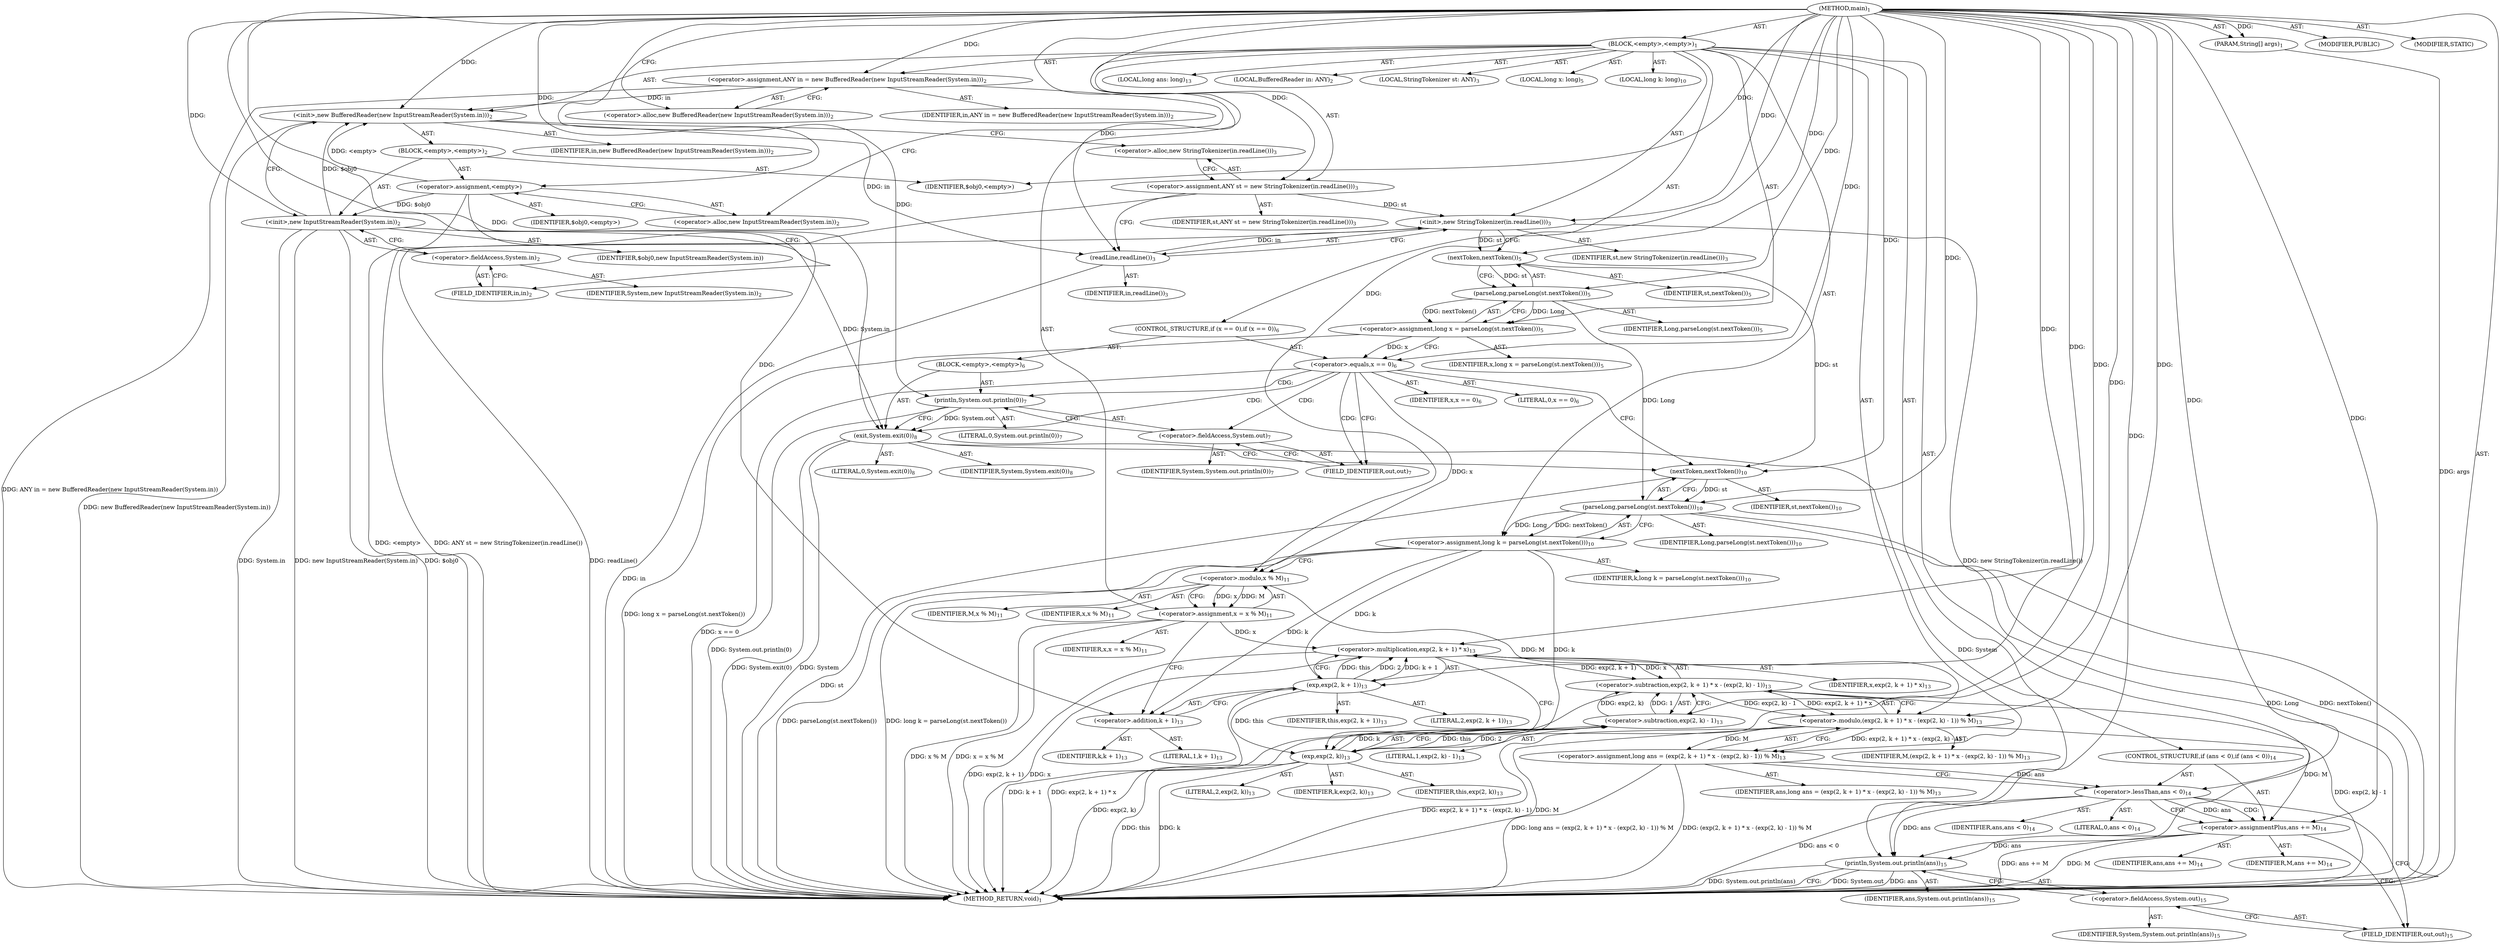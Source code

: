 digraph "main" {  
"21" [label = <(METHOD,main)<SUB>1</SUB>> ]
"22" [label = <(PARAM,String[] args)<SUB>1</SUB>> ]
"23" [label = <(BLOCK,&lt;empty&gt;,&lt;empty&gt;)<SUB>1</SUB>> ]
"4" [label = <(LOCAL,BufferedReader in: ANY)<SUB>2</SUB>> ]
"24" [label = <(&lt;operator&gt;.assignment,ANY in = new BufferedReader(new InputStreamReader(System.in)))<SUB>2</SUB>> ]
"25" [label = <(IDENTIFIER,in,ANY in = new BufferedReader(new InputStreamReader(System.in)))<SUB>2</SUB>> ]
"26" [label = <(&lt;operator&gt;.alloc,new BufferedReader(new InputStreamReader(System.in)))<SUB>2</SUB>> ]
"27" [label = <(&lt;init&gt;,new BufferedReader(new InputStreamReader(System.in)))<SUB>2</SUB>> ]
"3" [label = <(IDENTIFIER,in,new BufferedReader(new InputStreamReader(System.in)))<SUB>2</SUB>> ]
"28" [label = <(BLOCK,&lt;empty&gt;,&lt;empty&gt;)<SUB>2</SUB>> ]
"29" [label = <(&lt;operator&gt;.assignment,&lt;empty&gt;)> ]
"30" [label = <(IDENTIFIER,$obj0,&lt;empty&gt;)> ]
"31" [label = <(&lt;operator&gt;.alloc,new InputStreamReader(System.in))<SUB>2</SUB>> ]
"32" [label = <(&lt;init&gt;,new InputStreamReader(System.in))<SUB>2</SUB>> ]
"33" [label = <(IDENTIFIER,$obj0,new InputStreamReader(System.in))> ]
"34" [label = <(&lt;operator&gt;.fieldAccess,System.in)<SUB>2</SUB>> ]
"35" [label = <(IDENTIFIER,System,new InputStreamReader(System.in))<SUB>2</SUB>> ]
"36" [label = <(FIELD_IDENTIFIER,in,in)<SUB>2</SUB>> ]
"37" [label = <(IDENTIFIER,$obj0,&lt;empty&gt;)> ]
"6" [label = <(LOCAL,StringTokenizer st: ANY)<SUB>3</SUB>> ]
"38" [label = <(&lt;operator&gt;.assignment,ANY st = new StringTokenizer(in.readLine()))<SUB>3</SUB>> ]
"39" [label = <(IDENTIFIER,st,ANY st = new StringTokenizer(in.readLine()))<SUB>3</SUB>> ]
"40" [label = <(&lt;operator&gt;.alloc,new StringTokenizer(in.readLine()))<SUB>3</SUB>> ]
"41" [label = <(&lt;init&gt;,new StringTokenizer(in.readLine()))<SUB>3</SUB>> ]
"5" [label = <(IDENTIFIER,st,new StringTokenizer(in.readLine()))<SUB>3</SUB>> ]
"42" [label = <(readLine,readLine())<SUB>3</SUB>> ]
"43" [label = <(IDENTIFIER,in,readLine())<SUB>3</SUB>> ]
"44" [label = <(LOCAL,long x: long)<SUB>5</SUB>> ]
"45" [label = <(&lt;operator&gt;.assignment,long x = parseLong(st.nextToken()))<SUB>5</SUB>> ]
"46" [label = <(IDENTIFIER,x,long x = parseLong(st.nextToken()))<SUB>5</SUB>> ]
"47" [label = <(parseLong,parseLong(st.nextToken()))<SUB>5</SUB>> ]
"48" [label = <(IDENTIFIER,Long,parseLong(st.nextToken()))<SUB>5</SUB>> ]
"49" [label = <(nextToken,nextToken())<SUB>5</SUB>> ]
"50" [label = <(IDENTIFIER,st,nextToken())<SUB>5</SUB>> ]
"51" [label = <(CONTROL_STRUCTURE,if (x == 0),if (x == 0))<SUB>6</SUB>> ]
"52" [label = <(&lt;operator&gt;.equals,x == 0)<SUB>6</SUB>> ]
"53" [label = <(IDENTIFIER,x,x == 0)<SUB>6</SUB>> ]
"54" [label = <(LITERAL,0,x == 0)<SUB>6</SUB>> ]
"55" [label = <(BLOCK,&lt;empty&gt;,&lt;empty&gt;)<SUB>6</SUB>> ]
"56" [label = <(println,System.out.println(0))<SUB>7</SUB>> ]
"57" [label = <(&lt;operator&gt;.fieldAccess,System.out)<SUB>7</SUB>> ]
"58" [label = <(IDENTIFIER,System,System.out.println(0))<SUB>7</SUB>> ]
"59" [label = <(FIELD_IDENTIFIER,out,out)<SUB>7</SUB>> ]
"60" [label = <(LITERAL,0,System.out.println(0))<SUB>7</SUB>> ]
"61" [label = <(exit,System.exit(0))<SUB>8</SUB>> ]
"62" [label = <(IDENTIFIER,System,System.exit(0))<SUB>8</SUB>> ]
"63" [label = <(LITERAL,0,System.exit(0))<SUB>8</SUB>> ]
"64" [label = <(LOCAL,long k: long)<SUB>10</SUB>> ]
"65" [label = <(&lt;operator&gt;.assignment,long k = parseLong(st.nextToken()))<SUB>10</SUB>> ]
"66" [label = <(IDENTIFIER,k,long k = parseLong(st.nextToken()))<SUB>10</SUB>> ]
"67" [label = <(parseLong,parseLong(st.nextToken()))<SUB>10</SUB>> ]
"68" [label = <(IDENTIFIER,Long,parseLong(st.nextToken()))<SUB>10</SUB>> ]
"69" [label = <(nextToken,nextToken())<SUB>10</SUB>> ]
"70" [label = <(IDENTIFIER,st,nextToken())<SUB>10</SUB>> ]
"71" [label = <(&lt;operator&gt;.assignment,x = x % M)<SUB>11</SUB>> ]
"72" [label = <(IDENTIFIER,x,x = x % M)<SUB>11</SUB>> ]
"73" [label = <(&lt;operator&gt;.modulo,x % M)<SUB>11</SUB>> ]
"74" [label = <(IDENTIFIER,x,x % M)<SUB>11</SUB>> ]
"75" [label = <(IDENTIFIER,M,x % M)<SUB>11</SUB>> ]
"76" [label = <(LOCAL,long ans: long)<SUB>13</SUB>> ]
"77" [label = <(&lt;operator&gt;.assignment,long ans = (exp(2, k + 1) * x - (exp(2, k) - 1)) % M)<SUB>13</SUB>> ]
"78" [label = <(IDENTIFIER,ans,long ans = (exp(2, k + 1) * x - (exp(2, k) - 1)) % M)<SUB>13</SUB>> ]
"79" [label = <(&lt;operator&gt;.modulo,(exp(2, k + 1) * x - (exp(2, k) - 1)) % M)<SUB>13</SUB>> ]
"80" [label = <(&lt;operator&gt;.subtraction,exp(2, k + 1) * x - (exp(2, k) - 1))<SUB>13</SUB>> ]
"81" [label = <(&lt;operator&gt;.multiplication,exp(2, k + 1) * x)<SUB>13</SUB>> ]
"82" [label = <(exp,exp(2, k + 1))<SUB>13</SUB>> ]
"83" [label = <(IDENTIFIER,this,exp(2, k + 1))<SUB>13</SUB>> ]
"84" [label = <(LITERAL,2,exp(2, k + 1))<SUB>13</SUB>> ]
"85" [label = <(&lt;operator&gt;.addition,k + 1)<SUB>13</SUB>> ]
"86" [label = <(IDENTIFIER,k,k + 1)<SUB>13</SUB>> ]
"87" [label = <(LITERAL,1,k + 1)<SUB>13</SUB>> ]
"88" [label = <(IDENTIFIER,x,exp(2, k + 1) * x)<SUB>13</SUB>> ]
"89" [label = <(&lt;operator&gt;.subtraction,exp(2, k) - 1)<SUB>13</SUB>> ]
"90" [label = <(exp,exp(2, k))<SUB>13</SUB>> ]
"91" [label = <(IDENTIFIER,this,exp(2, k))<SUB>13</SUB>> ]
"92" [label = <(LITERAL,2,exp(2, k))<SUB>13</SUB>> ]
"93" [label = <(IDENTIFIER,k,exp(2, k))<SUB>13</SUB>> ]
"94" [label = <(LITERAL,1,exp(2, k) - 1)<SUB>13</SUB>> ]
"95" [label = <(IDENTIFIER,M,(exp(2, k + 1) * x - (exp(2, k) - 1)) % M)<SUB>13</SUB>> ]
"96" [label = <(CONTROL_STRUCTURE,if (ans &lt; 0),if (ans &lt; 0))<SUB>14</SUB>> ]
"97" [label = <(&lt;operator&gt;.lessThan,ans &lt; 0)<SUB>14</SUB>> ]
"98" [label = <(IDENTIFIER,ans,ans &lt; 0)<SUB>14</SUB>> ]
"99" [label = <(LITERAL,0,ans &lt; 0)<SUB>14</SUB>> ]
"100" [label = <(&lt;operator&gt;.assignmentPlus,ans += M)<SUB>14</SUB>> ]
"101" [label = <(IDENTIFIER,ans,ans += M)<SUB>14</SUB>> ]
"102" [label = <(IDENTIFIER,M,ans += M)<SUB>14</SUB>> ]
"103" [label = <(println,System.out.println(ans))<SUB>15</SUB>> ]
"104" [label = <(&lt;operator&gt;.fieldAccess,System.out)<SUB>15</SUB>> ]
"105" [label = <(IDENTIFIER,System,System.out.println(ans))<SUB>15</SUB>> ]
"106" [label = <(FIELD_IDENTIFIER,out,out)<SUB>15</SUB>> ]
"107" [label = <(IDENTIFIER,ans,System.out.println(ans))<SUB>15</SUB>> ]
"108" [label = <(MODIFIER,PUBLIC)> ]
"109" [label = <(MODIFIER,STATIC)> ]
"110" [label = <(METHOD_RETURN,void)<SUB>1</SUB>> ]
  "21" -> "22"  [ label = "AST: "] 
  "21" -> "23"  [ label = "AST: "] 
  "21" -> "108"  [ label = "AST: "] 
  "21" -> "109"  [ label = "AST: "] 
  "21" -> "110"  [ label = "AST: "] 
  "23" -> "4"  [ label = "AST: "] 
  "23" -> "24"  [ label = "AST: "] 
  "23" -> "27"  [ label = "AST: "] 
  "23" -> "6"  [ label = "AST: "] 
  "23" -> "38"  [ label = "AST: "] 
  "23" -> "41"  [ label = "AST: "] 
  "23" -> "44"  [ label = "AST: "] 
  "23" -> "45"  [ label = "AST: "] 
  "23" -> "51"  [ label = "AST: "] 
  "23" -> "64"  [ label = "AST: "] 
  "23" -> "65"  [ label = "AST: "] 
  "23" -> "71"  [ label = "AST: "] 
  "23" -> "76"  [ label = "AST: "] 
  "23" -> "77"  [ label = "AST: "] 
  "23" -> "96"  [ label = "AST: "] 
  "23" -> "103"  [ label = "AST: "] 
  "24" -> "25"  [ label = "AST: "] 
  "24" -> "26"  [ label = "AST: "] 
  "27" -> "3"  [ label = "AST: "] 
  "27" -> "28"  [ label = "AST: "] 
  "28" -> "29"  [ label = "AST: "] 
  "28" -> "32"  [ label = "AST: "] 
  "28" -> "37"  [ label = "AST: "] 
  "29" -> "30"  [ label = "AST: "] 
  "29" -> "31"  [ label = "AST: "] 
  "32" -> "33"  [ label = "AST: "] 
  "32" -> "34"  [ label = "AST: "] 
  "34" -> "35"  [ label = "AST: "] 
  "34" -> "36"  [ label = "AST: "] 
  "38" -> "39"  [ label = "AST: "] 
  "38" -> "40"  [ label = "AST: "] 
  "41" -> "5"  [ label = "AST: "] 
  "41" -> "42"  [ label = "AST: "] 
  "42" -> "43"  [ label = "AST: "] 
  "45" -> "46"  [ label = "AST: "] 
  "45" -> "47"  [ label = "AST: "] 
  "47" -> "48"  [ label = "AST: "] 
  "47" -> "49"  [ label = "AST: "] 
  "49" -> "50"  [ label = "AST: "] 
  "51" -> "52"  [ label = "AST: "] 
  "51" -> "55"  [ label = "AST: "] 
  "52" -> "53"  [ label = "AST: "] 
  "52" -> "54"  [ label = "AST: "] 
  "55" -> "56"  [ label = "AST: "] 
  "55" -> "61"  [ label = "AST: "] 
  "56" -> "57"  [ label = "AST: "] 
  "56" -> "60"  [ label = "AST: "] 
  "57" -> "58"  [ label = "AST: "] 
  "57" -> "59"  [ label = "AST: "] 
  "61" -> "62"  [ label = "AST: "] 
  "61" -> "63"  [ label = "AST: "] 
  "65" -> "66"  [ label = "AST: "] 
  "65" -> "67"  [ label = "AST: "] 
  "67" -> "68"  [ label = "AST: "] 
  "67" -> "69"  [ label = "AST: "] 
  "69" -> "70"  [ label = "AST: "] 
  "71" -> "72"  [ label = "AST: "] 
  "71" -> "73"  [ label = "AST: "] 
  "73" -> "74"  [ label = "AST: "] 
  "73" -> "75"  [ label = "AST: "] 
  "77" -> "78"  [ label = "AST: "] 
  "77" -> "79"  [ label = "AST: "] 
  "79" -> "80"  [ label = "AST: "] 
  "79" -> "95"  [ label = "AST: "] 
  "80" -> "81"  [ label = "AST: "] 
  "80" -> "89"  [ label = "AST: "] 
  "81" -> "82"  [ label = "AST: "] 
  "81" -> "88"  [ label = "AST: "] 
  "82" -> "83"  [ label = "AST: "] 
  "82" -> "84"  [ label = "AST: "] 
  "82" -> "85"  [ label = "AST: "] 
  "85" -> "86"  [ label = "AST: "] 
  "85" -> "87"  [ label = "AST: "] 
  "89" -> "90"  [ label = "AST: "] 
  "89" -> "94"  [ label = "AST: "] 
  "90" -> "91"  [ label = "AST: "] 
  "90" -> "92"  [ label = "AST: "] 
  "90" -> "93"  [ label = "AST: "] 
  "96" -> "97"  [ label = "AST: "] 
  "96" -> "100"  [ label = "AST: "] 
  "97" -> "98"  [ label = "AST: "] 
  "97" -> "99"  [ label = "AST: "] 
  "100" -> "101"  [ label = "AST: "] 
  "100" -> "102"  [ label = "AST: "] 
  "103" -> "104"  [ label = "AST: "] 
  "103" -> "107"  [ label = "AST: "] 
  "104" -> "105"  [ label = "AST: "] 
  "104" -> "106"  [ label = "AST: "] 
  "24" -> "31"  [ label = "CFG: "] 
  "27" -> "40"  [ label = "CFG: "] 
  "38" -> "42"  [ label = "CFG: "] 
  "41" -> "49"  [ label = "CFG: "] 
  "45" -> "52"  [ label = "CFG: "] 
  "65" -> "73"  [ label = "CFG: "] 
  "71" -> "85"  [ label = "CFG: "] 
  "77" -> "97"  [ label = "CFG: "] 
  "103" -> "110"  [ label = "CFG: "] 
  "26" -> "24"  [ label = "CFG: "] 
  "40" -> "38"  [ label = "CFG: "] 
  "42" -> "41"  [ label = "CFG: "] 
  "47" -> "45"  [ label = "CFG: "] 
  "52" -> "59"  [ label = "CFG: "] 
  "52" -> "69"  [ label = "CFG: "] 
  "67" -> "65"  [ label = "CFG: "] 
  "73" -> "71"  [ label = "CFG: "] 
  "79" -> "77"  [ label = "CFG: "] 
  "97" -> "100"  [ label = "CFG: "] 
  "97" -> "106"  [ label = "CFG: "] 
  "100" -> "106"  [ label = "CFG: "] 
  "104" -> "103"  [ label = "CFG: "] 
  "29" -> "36"  [ label = "CFG: "] 
  "32" -> "27"  [ label = "CFG: "] 
  "49" -> "47"  [ label = "CFG: "] 
  "56" -> "61"  [ label = "CFG: "] 
  "61" -> "69"  [ label = "CFG: "] 
  "69" -> "67"  [ label = "CFG: "] 
  "80" -> "79"  [ label = "CFG: "] 
  "106" -> "104"  [ label = "CFG: "] 
  "31" -> "29"  [ label = "CFG: "] 
  "34" -> "32"  [ label = "CFG: "] 
  "57" -> "56"  [ label = "CFG: "] 
  "81" -> "90"  [ label = "CFG: "] 
  "89" -> "80"  [ label = "CFG: "] 
  "36" -> "34"  [ label = "CFG: "] 
  "59" -> "57"  [ label = "CFG: "] 
  "82" -> "81"  [ label = "CFG: "] 
  "90" -> "89"  [ label = "CFG: "] 
  "85" -> "82"  [ label = "CFG: "] 
  "21" -> "26"  [ label = "CFG: "] 
  "22" -> "110"  [ label = "DDG: args"] 
  "24" -> "110"  [ label = "DDG: ANY in = new BufferedReader(new InputStreamReader(System.in))"] 
  "29" -> "110"  [ label = "DDG: &lt;empty&gt;"] 
  "32" -> "110"  [ label = "DDG: $obj0"] 
  "32" -> "110"  [ label = "DDG: System.in"] 
  "32" -> "110"  [ label = "DDG: new InputStreamReader(System.in)"] 
  "27" -> "110"  [ label = "DDG: new BufferedReader(new InputStreamReader(System.in))"] 
  "38" -> "110"  [ label = "DDG: ANY st = new StringTokenizer(in.readLine())"] 
  "42" -> "110"  [ label = "DDG: in"] 
  "41" -> "110"  [ label = "DDG: readLine()"] 
  "41" -> "110"  [ label = "DDG: new StringTokenizer(in.readLine())"] 
  "45" -> "110"  [ label = "DDG: long x = parseLong(st.nextToken())"] 
  "52" -> "110"  [ label = "DDG: x == 0"] 
  "56" -> "110"  [ label = "DDG: System.out.println(0)"] 
  "61" -> "110"  [ label = "DDG: System"] 
  "61" -> "110"  [ label = "DDG: System.exit(0)"] 
  "67" -> "110"  [ label = "DDG: Long"] 
  "69" -> "110"  [ label = "DDG: st"] 
  "67" -> "110"  [ label = "DDG: nextToken()"] 
  "65" -> "110"  [ label = "DDG: parseLong(st.nextToken())"] 
  "65" -> "110"  [ label = "DDG: long k = parseLong(st.nextToken())"] 
  "71" -> "110"  [ label = "DDG: x % M"] 
  "71" -> "110"  [ label = "DDG: x = x % M"] 
  "82" -> "110"  [ label = "DDG: k + 1"] 
  "81" -> "110"  [ label = "DDG: exp(2, k + 1)"] 
  "81" -> "110"  [ label = "DDG: x"] 
  "80" -> "110"  [ label = "DDG: exp(2, k + 1) * x"] 
  "90" -> "110"  [ label = "DDG: this"] 
  "90" -> "110"  [ label = "DDG: k"] 
  "89" -> "110"  [ label = "DDG: exp(2, k)"] 
  "80" -> "110"  [ label = "DDG: exp(2, k) - 1"] 
  "79" -> "110"  [ label = "DDG: exp(2, k + 1) * x - (exp(2, k) - 1)"] 
  "79" -> "110"  [ label = "DDG: M"] 
  "77" -> "110"  [ label = "DDG: (exp(2, k + 1) * x - (exp(2, k) - 1)) % M"] 
  "77" -> "110"  [ label = "DDG: long ans = (exp(2, k + 1) * x - (exp(2, k) - 1)) % M"] 
  "97" -> "110"  [ label = "DDG: ans &lt; 0"] 
  "100" -> "110"  [ label = "DDG: M"] 
  "100" -> "110"  [ label = "DDG: ans += M"] 
  "103" -> "110"  [ label = "DDG: System.out"] 
  "103" -> "110"  [ label = "DDG: ans"] 
  "103" -> "110"  [ label = "DDG: System.out.println(ans)"] 
  "21" -> "22"  [ label = "DDG: "] 
  "21" -> "24"  [ label = "DDG: "] 
  "21" -> "38"  [ label = "DDG: "] 
  "47" -> "45"  [ label = "DDG: Long"] 
  "47" -> "45"  [ label = "DDG: nextToken()"] 
  "67" -> "65"  [ label = "DDG: Long"] 
  "67" -> "65"  [ label = "DDG: nextToken()"] 
  "73" -> "71"  [ label = "DDG: x"] 
  "73" -> "71"  [ label = "DDG: M"] 
  "79" -> "77"  [ label = "DDG: exp(2, k + 1) * x - (exp(2, k) - 1)"] 
  "79" -> "77"  [ label = "DDG: M"] 
  "24" -> "27"  [ label = "DDG: in"] 
  "21" -> "27"  [ label = "DDG: "] 
  "29" -> "27"  [ label = "DDG: &lt;empty&gt;"] 
  "32" -> "27"  [ label = "DDG: $obj0"] 
  "38" -> "41"  [ label = "DDG: st"] 
  "21" -> "41"  [ label = "DDG: "] 
  "42" -> "41"  [ label = "DDG: in"] 
  "79" -> "100"  [ label = "DDG: M"] 
  "21" -> "100"  [ label = "DDG: "] 
  "61" -> "103"  [ label = "DDG: System"] 
  "97" -> "103"  [ label = "DDG: ans"] 
  "100" -> "103"  [ label = "DDG: ans"] 
  "21" -> "103"  [ label = "DDG: "] 
  "21" -> "29"  [ label = "DDG: "] 
  "21" -> "37"  [ label = "DDG: "] 
  "27" -> "42"  [ label = "DDG: in"] 
  "21" -> "42"  [ label = "DDG: "] 
  "21" -> "47"  [ label = "DDG: "] 
  "49" -> "47"  [ label = "DDG: st"] 
  "45" -> "52"  [ label = "DDG: x"] 
  "21" -> "52"  [ label = "DDG: "] 
  "47" -> "67"  [ label = "DDG: Long"] 
  "21" -> "67"  [ label = "DDG: "] 
  "69" -> "67"  [ label = "DDG: st"] 
  "52" -> "73"  [ label = "DDG: x"] 
  "21" -> "73"  [ label = "DDG: "] 
  "80" -> "79"  [ label = "DDG: exp(2, k + 1) * x"] 
  "80" -> "79"  [ label = "DDG: exp(2, k) - 1"] 
  "73" -> "79"  [ label = "DDG: M"] 
  "21" -> "79"  [ label = "DDG: "] 
  "77" -> "97"  [ label = "DDG: ans"] 
  "21" -> "97"  [ label = "DDG: "] 
  "97" -> "100"  [ label = "DDG: ans"] 
  "29" -> "32"  [ label = "DDG: $obj0"] 
  "21" -> "32"  [ label = "DDG: "] 
  "41" -> "49"  [ label = "DDG: st"] 
  "21" -> "49"  [ label = "DDG: "] 
  "21" -> "56"  [ label = "DDG: "] 
  "32" -> "61"  [ label = "DDG: System.in"] 
  "56" -> "61"  [ label = "DDG: System.out"] 
  "21" -> "61"  [ label = "DDG: "] 
  "49" -> "69"  [ label = "DDG: st"] 
  "21" -> "69"  [ label = "DDG: "] 
  "81" -> "80"  [ label = "DDG: exp(2, k + 1)"] 
  "81" -> "80"  [ label = "DDG: x"] 
  "89" -> "80"  [ label = "DDG: exp(2, k)"] 
  "89" -> "80"  [ label = "DDG: 1"] 
  "82" -> "81"  [ label = "DDG: this"] 
  "82" -> "81"  [ label = "DDG: 2"] 
  "82" -> "81"  [ label = "DDG: k + 1"] 
  "71" -> "81"  [ label = "DDG: x"] 
  "21" -> "81"  [ label = "DDG: "] 
  "90" -> "89"  [ label = "DDG: this"] 
  "90" -> "89"  [ label = "DDG: 2"] 
  "90" -> "89"  [ label = "DDG: k"] 
  "21" -> "89"  [ label = "DDG: "] 
  "21" -> "82"  [ label = "DDG: "] 
  "65" -> "82"  [ label = "DDG: k"] 
  "82" -> "90"  [ label = "DDG: this"] 
  "21" -> "90"  [ label = "DDG: "] 
  "65" -> "90"  [ label = "DDG: k"] 
  "65" -> "85"  [ label = "DDG: k"] 
  "21" -> "85"  [ label = "DDG: "] 
  "52" -> "56"  [ label = "CDG: "] 
  "52" -> "61"  [ label = "CDG: "] 
  "52" -> "59"  [ label = "CDG: "] 
  "52" -> "57"  [ label = "CDG: "] 
  "97" -> "100"  [ label = "CDG: "] 
}
